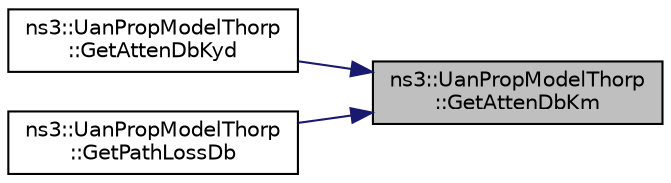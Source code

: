 digraph "ns3::UanPropModelThorp::GetAttenDbKm"
{
 // LATEX_PDF_SIZE
  edge [fontname="Helvetica",fontsize="10",labelfontname="Helvetica",labelfontsize="10"];
  node [fontname="Helvetica",fontsize="10",shape=record];
  rankdir="RL";
  Node1 [label="ns3::UanPropModelThorp\l::GetAttenDbKm",height=0.2,width=0.4,color="black", fillcolor="grey75", style="filled", fontcolor="black",tooltip="Get the attenuation in dB / km."];
  Node1 -> Node2 [dir="back",color="midnightblue",fontsize="10",style="solid",fontname="Helvetica"];
  Node2 [label="ns3::UanPropModelThorp\l::GetAttenDbKyd",height=0.2,width=0.4,color="black", fillcolor="white", style="filled",URL="$classns3_1_1_uan_prop_model_thorp.html#afafdc38c552f8e7dda5964669776a0fe",tooltip="Get the attenuation in dB / 1000 yards."];
  Node1 -> Node3 [dir="back",color="midnightblue",fontsize="10",style="solid",fontname="Helvetica"];
  Node3 [label="ns3::UanPropModelThorp\l::GetPathLossDb",height=0.2,width=0.4,color="black", fillcolor="white", style="filled",URL="$classns3_1_1_uan_prop_model_thorp.html#a5234a83f4289907a57afa9246e4e0f8b",tooltip="Computes pathloss between nodes a and b."];
}
